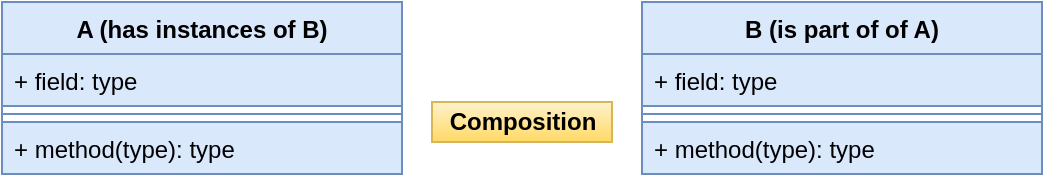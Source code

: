 <mxfile version="13.6.2" type="device"><diagram id="AF3R_iFVk4nANWc9TpBk" name="Page-1"><mxGraphModel dx="868" dy="504" grid="1" gridSize="10" guides="1" tooltips="1" connect="1" arrows="1" fold="1" page="1" pageScale="1" pageWidth="850" pageHeight="1100" math="0" shadow="0"><root><mxCell id="0"/><mxCell id="1" parent="0"/><mxCell id="xkhtbB-IRg9uNlzj_Z8z-10" value="B (is part of of A)" style="swimlane;fontStyle=1;align=center;verticalAlign=top;childLayout=stackLayout;horizontal=1;startSize=26;horizontalStack=0;resizeParent=1;resizeParentMax=0;resizeLast=0;collapsible=1;marginBottom=0;fillColor=#dae8fc;strokeColor=#6c8ebf;" parent="1" vertex="1"><mxGeometry x="480" y="290" width="200" height="86" as="geometry"/></mxCell><mxCell id="xkhtbB-IRg9uNlzj_Z8z-11" value="+ field: type" style="text;strokeColor=#6c8ebf;fillColor=#dae8fc;align=left;verticalAlign=top;spacingLeft=4;spacingRight=4;overflow=hidden;rotatable=0;points=[[0,0.5],[1,0.5]];portConstraint=eastwest;" parent="xkhtbB-IRg9uNlzj_Z8z-10" vertex="1"><mxGeometry y="26" width="200" height="26" as="geometry"/></mxCell><mxCell id="xkhtbB-IRg9uNlzj_Z8z-12" value="" style="line;strokeWidth=1;fillColor=#dae8fc;align=left;verticalAlign=middle;spacingTop=-1;spacingLeft=3;spacingRight=3;rotatable=0;labelPosition=right;points=[];portConstraint=eastwest;strokeColor=#6c8ebf;" parent="xkhtbB-IRg9uNlzj_Z8z-10" vertex="1"><mxGeometry y="52" width="200" height="8" as="geometry"/></mxCell><mxCell id="xkhtbB-IRg9uNlzj_Z8z-13" value="+ method(type): type" style="text;strokeColor=#6c8ebf;fillColor=#dae8fc;align=left;verticalAlign=top;spacingLeft=4;spacingRight=4;overflow=hidden;rotatable=0;points=[[0,0.5],[1,0.5]];portConstraint=eastwest;" parent="xkhtbB-IRg9uNlzj_Z8z-10" vertex="1"><mxGeometry y="60" width="200" height="26" as="geometry"/></mxCell><mxCell id="xkhtbB-IRg9uNlzj_Z8z-6" value="A (has instances of B)" style="swimlane;fontStyle=1;align=center;verticalAlign=top;childLayout=stackLayout;horizontal=1;startSize=26;horizontalStack=0;resizeParent=1;resizeParentMax=0;resizeLast=0;collapsible=1;marginBottom=0;fillColor=#dae8fc;strokeColor=#6c8ebf;" parent="1" vertex="1"><mxGeometry x="160" y="290" width="200" height="86" as="geometry"/></mxCell><mxCell id="xkhtbB-IRg9uNlzj_Z8z-7" value="+ field: type" style="text;strokeColor=#6c8ebf;fillColor=#dae8fc;align=left;verticalAlign=top;spacingLeft=4;spacingRight=4;overflow=hidden;rotatable=0;points=[[0,0.5],[1,0.5]];portConstraint=eastwest;" parent="xkhtbB-IRg9uNlzj_Z8z-6" vertex="1"><mxGeometry y="26" width="200" height="26" as="geometry"/></mxCell><mxCell id="xkhtbB-IRg9uNlzj_Z8z-8" value="" style="line;strokeWidth=1;fillColor=#dae8fc;align=left;verticalAlign=middle;spacingTop=-1;spacingLeft=3;spacingRight=3;rotatable=0;labelPosition=right;points=[];portConstraint=eastwest;strokeColor=#6c8ebf;" parent="xkhtbB-IRg9uNlzj_Z8z-6" vertex="1"><mxGeometry y="52" width="200" height="8" as="geometry"/></mxCell><mxCell id="xkhtbB-IRg9uNlzj_Z8z-9" value="+ method(type): type" style="text;strokeColor=#6c8ebf;fillColor=#dae8fc;align=left;verticalAlign=top;spacingLeft=4;spacingRight=4;overflow=hidden;rotatable=0;points=[[0,0.5],[1,0.5]];portConstraint=eastwest;" parent="xkhtbB-IRg9uNlzj_Z8z-6" vertex="1"><mxGeometry y="60" width="200" height="26" as="geometry"/></mxCell><mxCell id="xkhtbB-IRg9uNlzj_Z8z-19" value="&lt;b&gt;Composition&lt;/b&gt;" style="text;html=1;align=center;verticalAlign=middle;resizable=0;points=[];autosize=1;gradientColor=#ffd966;fillColor=#fff2cc;strokeColor=#d6b656;" parent="1" vertex="1"><mxGeometry x="375" y="340" width="90" height="20" as="geometry"/></mxCell></root></mxGraphModel></diagram></mxfile>